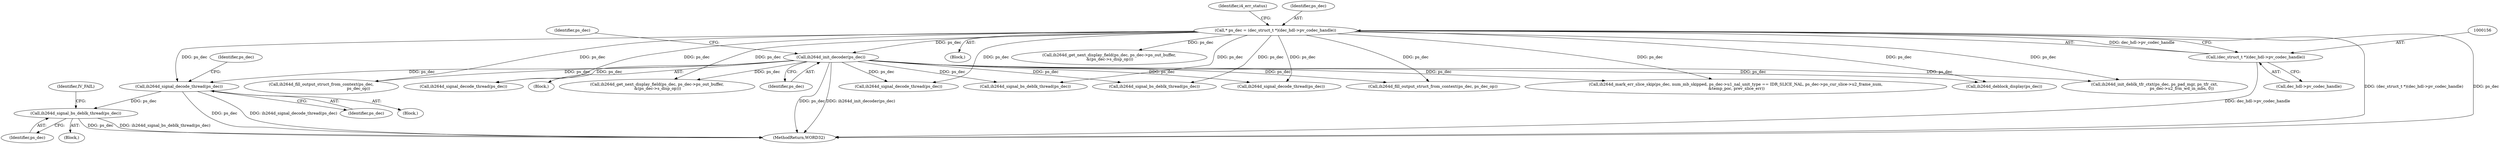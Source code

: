 digraph "0_Android_326fe991a4b7971e8aeaf4ac775491dd8abd85bb@API" {
"1001198" [label="(Call,ih264d_signal_bs_deblk_thread(ps_dec))"];
"1001189" [label="(Call,ih264d_signal_decode_thread(ps_dec))"];
"1000896" [label="(Call,ih264d_init_decoder(ps_dec))"];
"1000153" [label="(Call,* ps_dec = (dec_struct_t *)(dec_hdl->pv_codec_handle))"];
"1000155" [label="(Call,(dec_struct_t *)(dec_hdl->pv_codec_handle))"];
"1001699" [label="(Call,ih264d_signal_decode_thread(ps_dec))"];
"1001189" [label="(Call,ih264d_signal_decode_thread(ps_dec))"];
"1001807" [label="(Call,ih264d_signal_bs_deblk_thread(ps_dec))"];
"1001528" [label="(Call,ih264d_mark_err_slice_skip(ps_dec, num_mb_skipped, ps_dec->u1_nal_unit_type == IDR_SLICE_NAL, ps_dec->ps_cur_slice->u2_frame_num,\n &temp_poc, prev_slice_err))"];
"1001403" [label="(Call,ih264d_signal_decode_thread(ps_dec))"];
"1000895" [label="(Block,)"];
"1001985" [label="(Call,ih264d_signal_bs_deblk_thread(ps_dec))"];
"1001576" [label="(Call,ih264d_signal_decode_thread(ps_dec))"];
"1000155" [label="(Call,(dec_struct_t *)(dec_hdl->pv_codec_handle))"];
"1001199" [label="(Identifier,ps_dec)"];
"1000162" [label="(Identifier,i4_err_status)"];
"1001194" [label="(Identifier,ps_dec)"];
"1001197" [label="(Block,)"];
"1002147" [label="(MethodReturn,WORD32)"];
"1002027" [label="(Call,ih264d_fill_output_struct_from_context(ps_dec, ps_dec_op))"];
"1000900" [label="(Identifier,ps_dec)"];
"1001198" [label="(Call,ih264d_signal_bs_deblk_thread(ps_dec))"];
"1000897" [label="(Identifier,ps_dec)"];
"1001201" [label="(Identifier,IV_FAIL)"];
"1000157" [label="(Call,dec_hdl->pv_codec_handle)"];
"1001665" [label="(Call,ih264d_init_deblk_tfr_ctxt(ps_dec, ps_pad_mgr, ps_tfr_cxt,\n                                           ps_dec->u2_frm_wd_in_mbs, 0))"];
"1000896" [label="(Call,ih264d_init_decoder(ps_dec))"];
"1001999" [label="(Call,ih264d_get_next_display_field(ps_dec, ps_dec->ps_out_buffer,\n &(ps_dec->s_disp_op)))"];
"1000153" [label="(Call,* ps_dec = (dec_struct_t *)(dec_hdl->pv_codec_handle))"];
"1001155" [label="(Block,)"];
"1001190" [label="(Identifier,ps_dec)"];
"1000151" [label="(Block,)"];
"1001253" [label="(Call,ih264d_fill_output_struct_from_context(ps_dec,\n                                                           ps_dec_op))"];
"1000713" [label="(Call,ih264d_get_next_display_field(ps_dec, ps_dec->ps_out_buffer,\n &(ps_dec->s_disp_op)))"];
"1000154" [label="(Identifier,ps_dec)"];
"1001863" [label="(Call,ih264d_deblock_display(ps_dec))"];
"1001198" -> "1001197"  [label="AST: "];
"1001198" -> "1001199"  [label="CFG: "];
"1001199" -> "1001198"  [label="AST: "];
"1001201" -> "1001198"  [label="CFG: "];
"1001198" -> "1002147"  [label="DDG: ps_dec"];
"1001198" -> "1002147"  [label="DDG: ih264d_signal_bs_deblk_thread(ps_dec)"];
"1001189" -> "1001198"  [label="DDG: ps_dec"];
"1001189" -> "1001155"  [label="AST: "];
"1001189" -> "1001190"  [label="CFG: "];
"1001190" -> "1001189"  [label="AST: "];
"1001194" -> "1001189"  [label="CFG: "];
"1001189" -> "1002147"  [label="DDG: ih264d_signal_decode_thread(ps_dec)"];
"1001189" -> "1002147"  [label="DDG: ps_dec"];
"1000896" -> "1001189"  [label="DDG: ps_dec"];
"1000153" -> "1001189"  [label="DDG: ps_dec"];
"1000896" -> "1000895"  [label="AST: "];
"1000896" -> "1000897"  [label="CFG: "];
"1000897" -> "1000896"  [label="AST: "];
"1000900" -> "1000896"  [label="CFG: "];
"1000896" -> "1002147"  [label="DDG: ps_dec"];
"1000896" -> "1002147"  [label="DDG: ih264d_init_decoder(ps_dec)"];
"1000153" -> "1000896"  [label="DDG: ps_dec"];
"1000896" -> "1001253"  [label="DDG: ps_dec"];
"1000896" -> "1001403"  [label="DDG: ps_dec"];
"1000896" -> "1001528"  [label="DDG: ps_dec"];
"1000896" -> "1001576"  [label="DDG: ps_dec"];
"1000896" -> "1001665"  [label="DDG: ps_dec"];
"1000896" -> "1001699"  [label="DDG: ps_dec"];
"1000896" -> "1001807"  [label="DDG: ps_dec"];
"1000896" -> "1001863"  [label="DDG: ps_dec"];
"1000896" -> "1001985"  [label="DDG: ps_dec"];
"1000896" -> "1001999"  [label="DDG: ps_dec"];
"1000896" -> "1002027"  [label="DDG: ps_dec"];
"1000153" -> "1000151"  [label="AST: "];
"1000153" -> "1000155"  [label="CFG: "];
"1000154" -> "1000153"  [label="AST: "];
"1000155" -> "1000153"  [label="AST: "];
"1000162" -> "1000153"  [label="CFG: "];
"1000153" -> "1002147"  [label="DDG: (dec_struct_t *)(dec_hdl->pv_codec_handle)"];
"1000153" -> "1002147"  [label="DDG: ps_dec"];
"1000155" -> "1000153"  [label="DDG: dec_hdl->pv_codec_handle"];
"1000153" -> "1000713"  [label="DDG: ps_dec"];
"1000153" -> "1001253"  [label="DDG: ps_dec"];
"1000153" -> "1001403"  [label="DDG: ps_dec"];
"1000153" -> "1001528"  [label="DDG: ps_dec"];
"1000153" -> "1001576"  [label="DDG: ps_dec"];
"1000153" -> "1001665"  [label="DDG: ps_dec"];
"1000153" -> "1001699"  [label="DDG: ps_dec"];
"1000153" -> "1001807"  [label="DDG: ps_dec"];
"1000153" -> "1001863"  [label="DDG: ps_dec"];
"1000153" -> "1001985"  [label="DDG: ps_dec"];
"1000153" -> "1001999"  [label="DDG: ps_dec"];
"1000153" -> "1002027"  [label="DDG: ps_dec"];
"1000155" -> "1000157"  [label="CFG: "];
"1000156" -> "1000155"  [label="AST: "];
"1000157" -> "1000155"  [label="AST: "];
"1000155" -> "1002147"  [label="DDG: dec_hdl->pv_codec_handle"];
}
